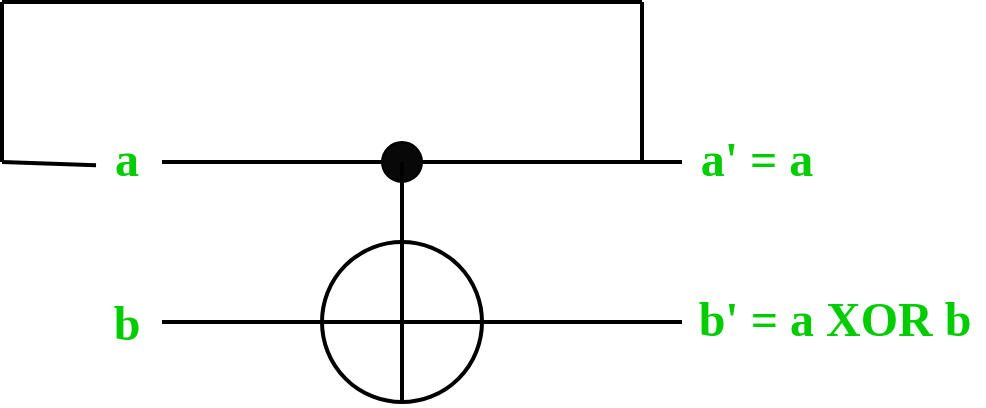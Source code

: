 <mxfile version="15.2.7" type="device"><diagram id="BgSViZfK5BziGQxJLvSr" name="Page-1"><mxGraphModel dx="813" dy="493" grid="1" gridSize="10" guides="1" tooltips="1" connect="1" arrows="1" fold="1" page="1" pageScale="1" pageWidth="10000" pageHeight="10000" math="0" shadow="0"><root><mxCell id="0"/><mxCell id="1" parent="0"/><mxCell id="x_rFasiDbXVKKKgaDRGy-1" value="" style="ellipse;whiteSpace=wrap;html=1;aspect=fixed;strokeWidth=2;" parent="1" vertex="1"><mxGeometry x="680" y="360" width="80" height="80" as="geometry"/></mxCell><mxCell id="x_rFasiDbXVKKKgaDRGy-2" value="" style="endArrow=none;html=1;entryX=0.5;entryY=0;entryDx=0;entryDy=0;exitX=0.5;exitY=1;exitDx=0;exitDy=0;strokeWidth=2;" parent="1" source="x_rFasiDbXVKKKgaDRGy-1" target="x_rFasiDbXVKKKgaDRGy-1" edge="1"><mxGeometry width="50" height="50" relative="1" as="geometry"><mxPoint x="700" y="430" as="sourcePoint"/><mxPoint x="750" y="380" as="targetPoint"/></mxGeometry></mxCell><mxCell id="x_rFasiDbXVKKKgaDRGy-3" value="" style="endArrow=none;html=1;strokeWidth=2;" parent="1" edge="1"><mxGeometry width="50" height="50" relative="1" as="geometry"><mxPoint x="600" y="400" as="sourcePoint"/><mxPoint x="860" y="400" as="targetPoint"/></mxGeometry></mxCell><mxCell id="x_rFasiDbXVKKKgaDRGy-4" value="" style="endArrow=none;html=1;strokeWidth=2;" parent="1" edge="1"><mxGeometry width="50" height="50" relative="1" as="geometry"><mxPoint x="600" y="320" as="sourcePoint"/><mxPoint x="860" y="320" as="targetPoint"/></mxGeometry></mxCell><mxCell id="x_rFasiDbXVKKKgaDRGy-5" value="" style="ellipse;whiteSpace=wrap;html=1;aspect=fixed;fillColor=#080808;" parent="1" vertex="1"><mxGeometry x="710" y="310" width="20" height="20" as="geometry"/></mxCell><mxCell id="x_rFasiDbXVKKKgaDRGy-6" value="" style="endArrow=none;html=1;strokeWidth=2;" parent="1" source="x_rFasiDbXVKKKgaDRGy-1" edge="1"><mxGeometry width="50" height="50" relative="1" as="geometry"><mxPoint x="670" y="370" as="sourcePoint"/><mxPoint x="720" y="320" as="targetPoint"/></mxGeometry></mxCell><mxCell id="x_rFasiDbXVKKKgaDRGy-7" value="&lt;b&gt;&lt;font color=&quot;#00cc00&quot; style=&quot;font-size: 24px&quot; face=&quot;PP Mori Regular&quot;&gt;a&lt;/font&gt;&lt;/b&gt;" style="text;html=1;align=center;verticalAlign=middle;resizable=0;points=[];autosize=1;strokeColor=none;fillColor=none;" parent="1" vertex="1"><mxGeometry x="567" y="309" width="30" height="20" as="geometry"/></mxCell><mxCell id="x_rFasiDbXVKKKgaDRGy-8" value="&lt;b&gt;&lt;font color=&quot;#00cc00&quot; style=&quot;font-size: 24px&quot; face=&quot;PP Mori Regular&quot;&gt;b&lt;/font&gt;&lt;/b&gt;" style="text;html=1;align=center;verticalAlign=middle;resizable=0;points=[];autosize=1;strokeColor=none;fillColor=none;" parent="1" vertex="1"><mxGeometry x="567" y="391" width="30" height="20" as="geometry"/></mxCell><mxCell id="x_rFasiDbXVKKKgaDRGy-9" value="&lt;b&gt;&lt;font color=&quot;#00cc00&quot; style=&quot;font-size: 24px&quot; face=&quot;PP Mori Regular&quot;&gt;a' = a&lt;/font&gt;&lt;/b&gt;" style="text;html=1;align=center;verticalAlign=middle;resizable=0;points=[];autosize=1;strokeColor=none;fillColor=none;" parent="1" vertex="1"><mxGeometry x="862" y="309" width="70" height="20" as="geometry"/></mxCell><mxCell id="x_rFasiDbXVKKKgaDRGy-10" value="&lt;b&gt;&lt;font color=&quot;#00cc00&quot; style=&quot;font-size: 24px&quot; face=&quot;PP Mori Regular&quot;&gt;b' = a XOR b&lt;/font&gt;&lt;/b&gt;" style="text;html=1;align=center;verticalAlign=middle;resizable=0;points=[];autosize=1;strokeColor=none;fillColor=none;" parent="1" vertex="1"><mxGeometry x="861" y="389" width="150" height="20" as="geometry"/></mxCell><mxCell id="x_rFasiDbXVKKKgaDRGy-13" value="" style="endArrow=none;html=1;strokeWidth=2;" parent="1" edge="1"><mxGeometry width="50" height="50" relative="1" as="geometry"><mxPoint x="840" y="320" as="sourcePoint"/><mxPoint x="840" y="240" as="targetPoint"/></mxGeometry></mxCell><mxCell id="x_rFasiDbXVKKKgaDRGy-14" value="" style="endArrow=none;html=1;strokeWidth=2;entryX=0;entryY=0.629;entryDx=0;entryDy=0;entryPerimeter=0;" parent="1" edge="1" target="x_rFasiDbXVKKKgaDRGy-7"><mxGeometry width="50" height="50" relative="1" as="geometry"><mxPoint x="520" y="320" as="sourcePoint"/><mxPoint x="560" y="320" as="targetPoint"/></mxGeometry></mxCell><mxCell id="x_rFasiDbXVKKKgaDRGy-15" value="" style="endArrow=none;html=1;strokeWidth=2;" parent="1" edge="1"><mxGeometry width="50" height="50" relative="1" as="geometry"><mxPoint x="520" y="240" as="sourcePoint"/><mxPoint x="840" y="240" as="targetPoint"/></mxGeometry></mxCell><mxCell id="x_rFasiDbXVKKKgaDRGy-16" value="" style="endArrow=none;html=1;strokeWidth=2;" parent="1" edge="1"><mxGeometry width="50" height="50" relative="1" as="geometry"><mxPoint x="520" y="320" as="sourcePoint"/><mxPoint x="520" y="240" as="targetPoint"/></mxGeometry></mxCell></root></mxGraphModel></diagram></mxfile>
